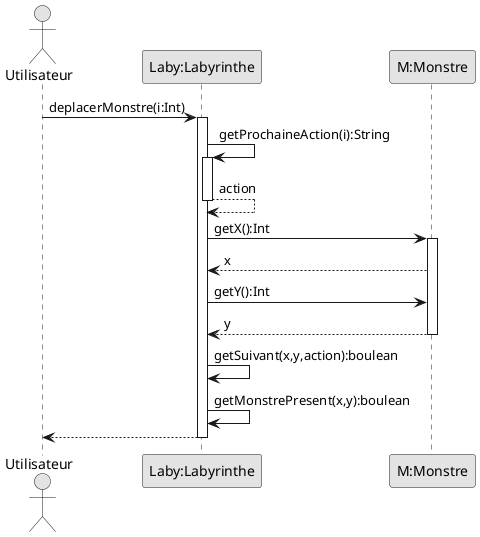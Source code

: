 @startuml
skinparam monochrome true

actor Utilisateur

participant "Laby:Labyrinthe" as Laby
participant "M:Monstre" as M

Utilisateur -> Laby: deplacerMonstre(i:Int)
activate Laby
Laby -> Laby: getProchaineAction(i):String
activate Laby
Laby --> Laby: action
deactivate Laby
Laby -> M: getX():Int
activate M
Laby <-- M: x
Laby -> M: getY():Int
Laby <-- M: y
deactivate M
Laby -> Laby: getSuivant(x,y,action):boulean
Laby -> Laby: getMonstrePresent(x,y):boulean
Laby --> Utilisateur
deactivate Laby

@enduml

